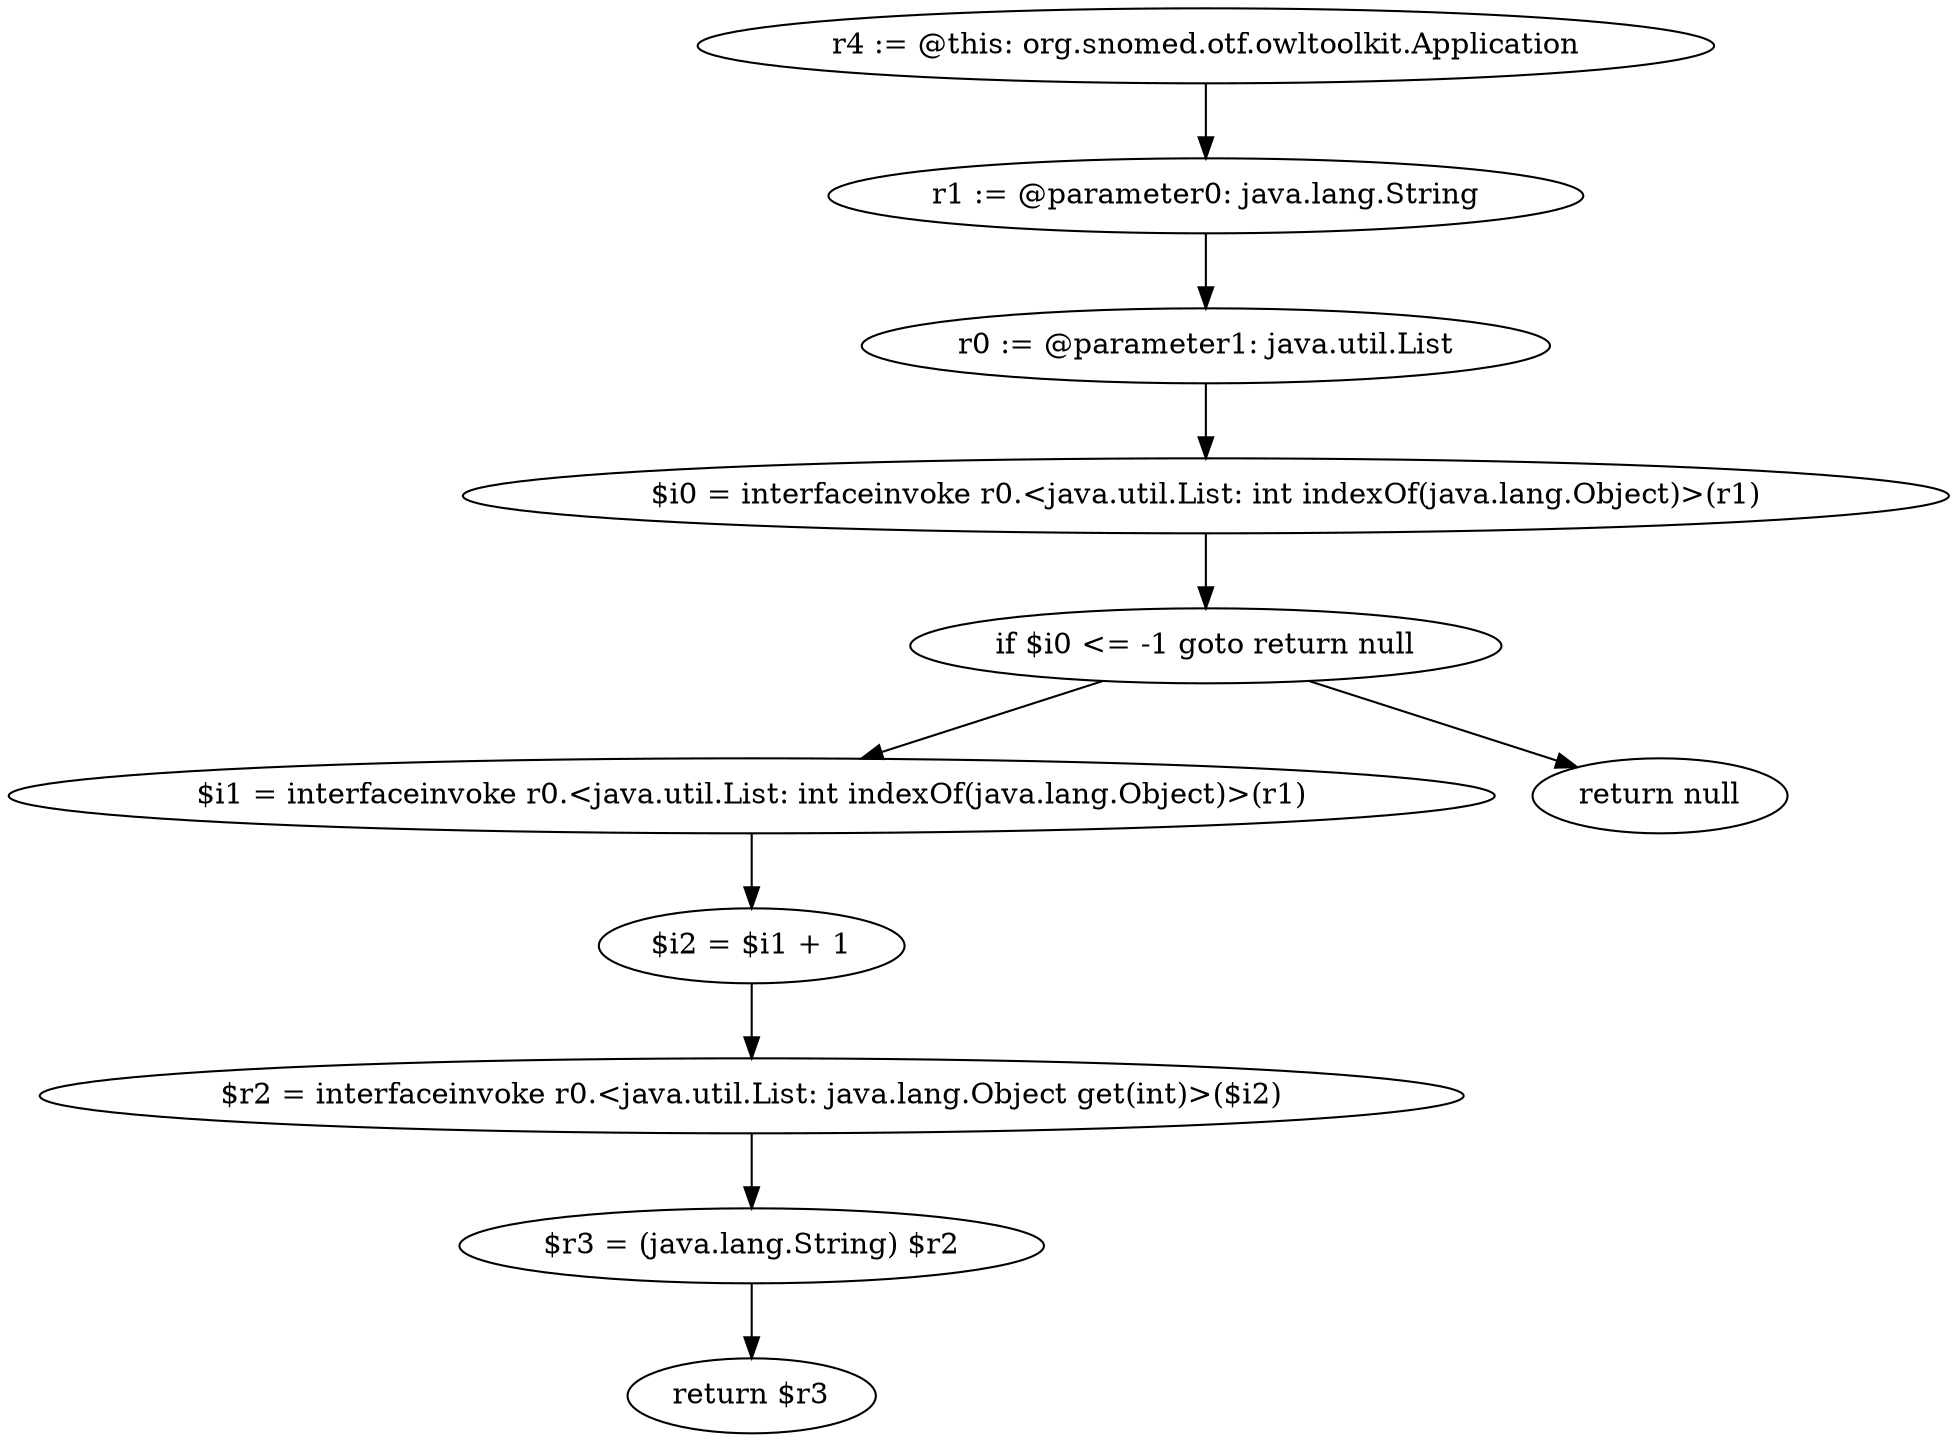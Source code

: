 digraph "unitGraph" {
    "r4 := @this: org.snomed.otf.owltoolkit.Application"
    "r1 := @parameter0: java.lang.String"
    "r0 := @parameter1: java.util.List"
    "$i0 = interfaceinvoke r0.<java.util.List: int indexOf(java.lang.Object)>(r1)"
    "if $i0 <= -1 goto return null"
    "$i1 = interfaceinvoke r0.<java.util.List: int indexOf(java.lang.Object)>(r1)"
    "$i2 = $i1 + 1"
    "$r2 = interfaceinvoke r0.<java.util.List: java.lang.Object get(int)>($i2)"
    "$r3 = (java.lang.String) $r2"
    "return $r3"
    "return null"
    "r4 := @this: org.snomed.otf.owltoolkit.Application"->"r1 := @parameter0: java.lang.String";
    "r1 := @parameter0: java.lang.String"->"r0 := @parameter1: java.util.List";
    "r0 := @parameter1: java.util.List"->"$i0 = interfaceinvoke r0.<java.util.List: int indexOf(java.lang.Object)>(r1)";
    "$i0 = interfaceinvoke r0.<java.util.List: int indexOf(java.lang.Object)>(r1)"->"if $i0 <= -1 goto return null";
    "if $i0 <= -1 goto return null"->"$i1 = interfaceinvoke r0.<java.util.List: int indexOf(java.lang.Object)>(r1)";
    "if $i0 <= -1 goto return null"->"return null";
    "$i1 = interfaceinvoke r0.<java.util.List: int indexOf(java.lang.Object)>(r1)"->"$i2 = $i1 + 1";
    "$i2 = $i1 + 1"->"$r2 = interfaceinvoke r0.<java.util.List: java.lang.Object get(int)>($i2)";
    "$r2 = interfaceinvoke r0.<java.util.List: java.lang.Object get(int)>($i2)"->"$r3 = (java.lang.String) $r2";
    "$r3 = (java.lang.String) $r2"->"return $r3";
}
